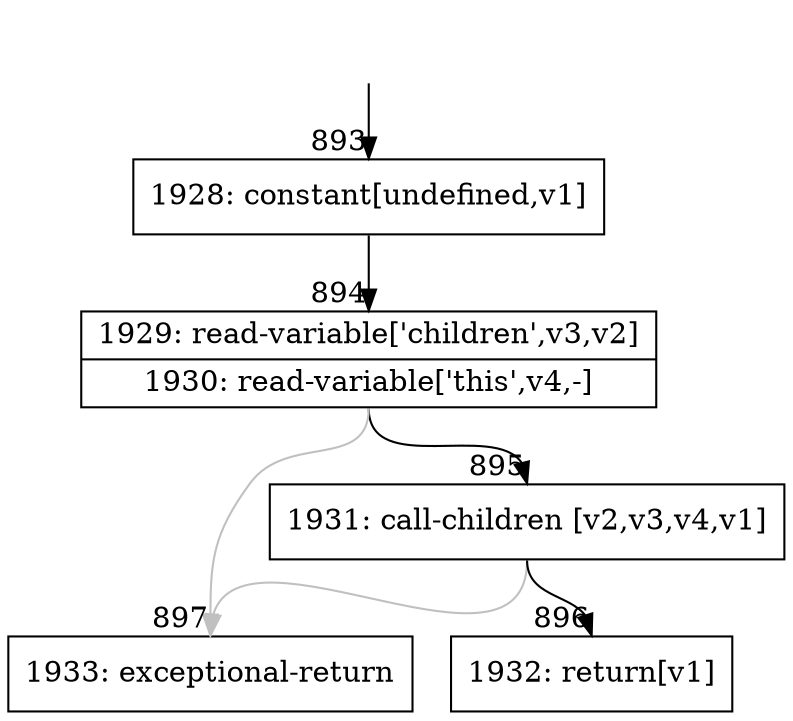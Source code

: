 digraph {
rankdir="TD"
BB_entry82[shape=none,label=""];
BB_entry82 -> BB893 [tailport=s, headport=n, headlabel="    893"]
BB893 [shape=record label="{1928: constant[undefined,v1]}" ] 
BB893 -> BB894 [tailport=s, headport=n, headlabel="      894"]
BB894 [shape=record label="{1929: read-variable['children',v3,v2]|1930: read-variable['this',v4,-]}" ] 
BB894 -> BB895 [tailport=s, headport=n, headlabel="      895"]
BB894 -> BB897 [tailport=s, headport=n, color=gray, headlabel="      897"]
BB895 [shape=record label="{1931: call-children [v2,v3,v4,v1]}" ] 
BB895 -> BB896 [tailport=s, headport=n, headlabel="      896"]
BB895 -> BB897 [tailport=s, headport=n, color=gray]
BB896 [shape=record label="{1932: return[v1]}" ] 
BB897 [shape=record label="{1933: exceptional-return}" ] 
//#$~ 512
}

